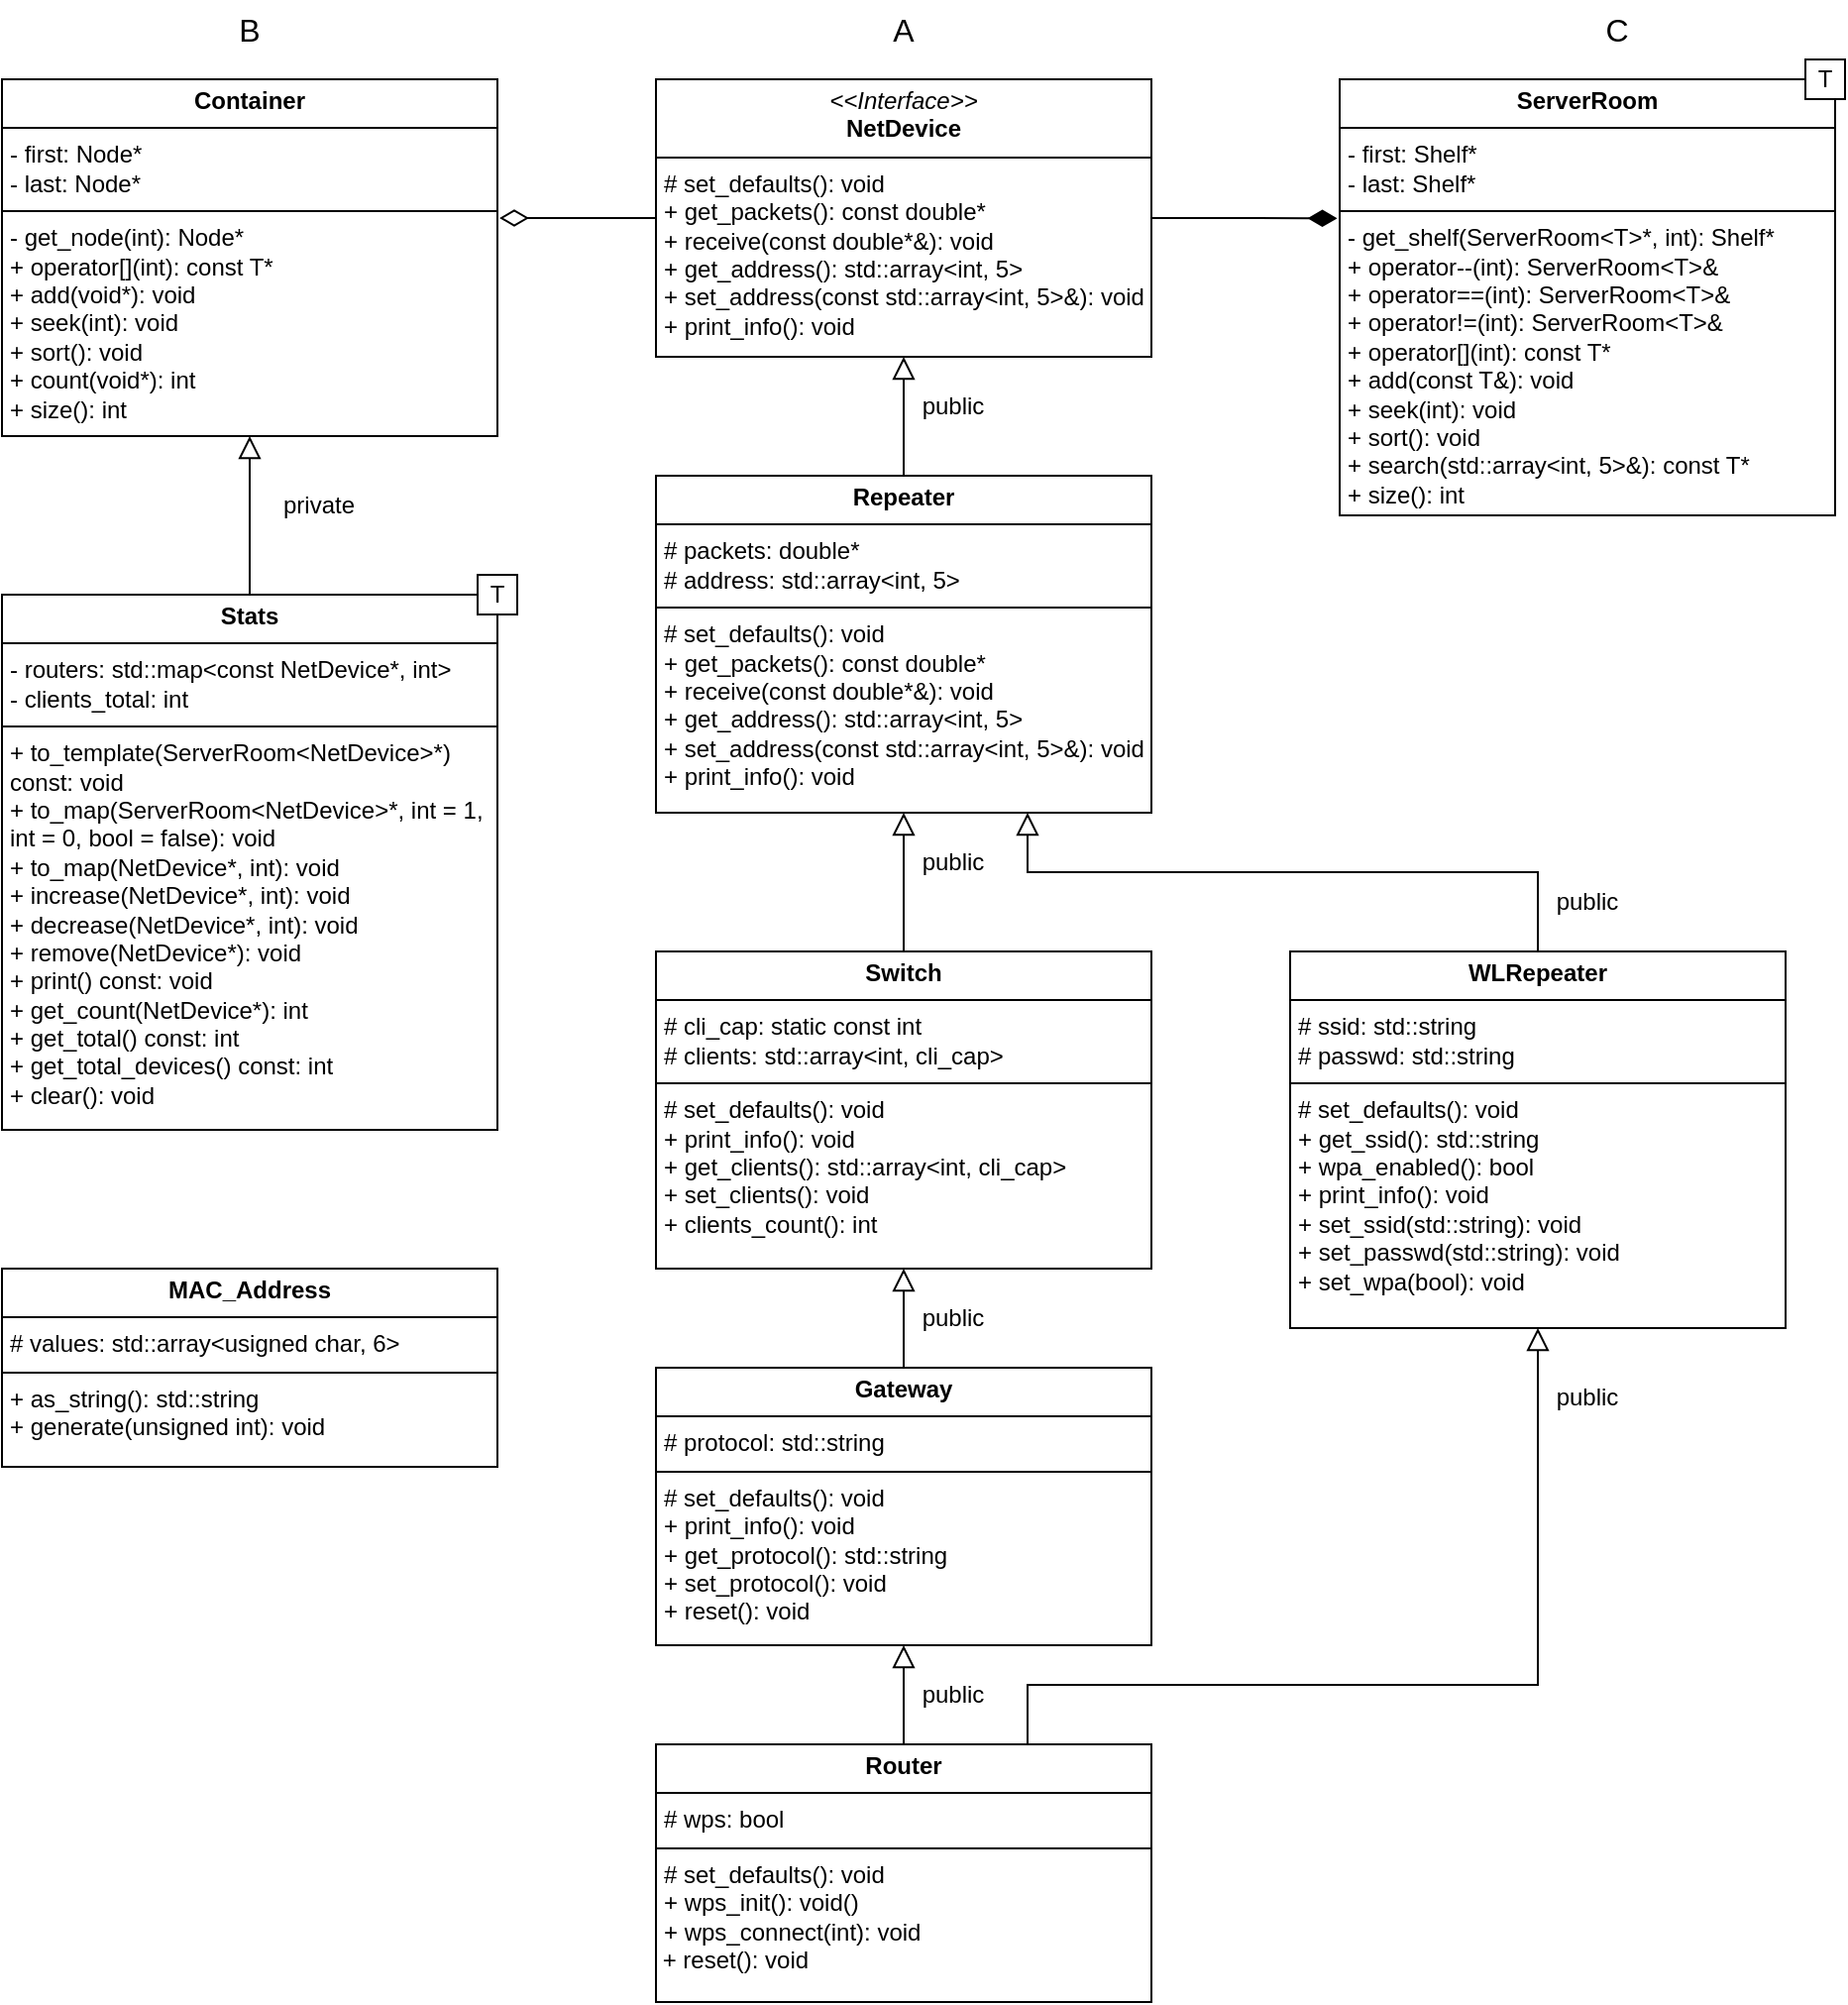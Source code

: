 <mxfile version="27.0.5">
  <diagram name="Page-1" id="3EERdPTI58_5zSgCEOm5">
    <mxGraphModel dx="1164" dy="929" grid="1" gridSize="10" guides="1" tooltips="1" connect="1" arrows="1" fold="1" page="1" pageScale="1" pageWidth="827" pageHeight="1169" math="0" shadow="0">
      <root>
        <mxCell id="0" />
        <mxCell id="1" parent="0" />
        <mxCell id="4TpmdamI_STimXyb8nPf-2" style="edgeStyle=orthogonalEdgeStyle;rounded=0;orthogonalLoop=1;jettySize=auto;html=1;entryX=0.5;entryY=1;entryDx=0;entryDy=0;endArrow=block;endFill=0;endSize=9;" parent="1" source="j1K3AjCH80N07U7lh2lf-5" target="j1K3AjCH80N07U7lh2lf-14" edge="1">
          <mxGeometry relative="1" as="geometry" />
        </mxCell>
        <mxCell id="j1K3AjCH80N07U7lh2lf-5" value="&lt;p style=&quot;margin:0px;margin-top:4px;text-align:center;&quot;&gt;&lt;b&gt;Repeater&lt;/b&gt;&lt;/p&gt;&lt;hr size=&quot;1&quot; style=&quot;border-style:solid;&quot;&gt;&lt;p style=&quot;margin:0px;margin-left:4px;&quot;&gt;# packets: double*&lt;/p&gt;&lt;p style=&quot;margin:0px;margin-left:4px;&quot;&gt;# address: std::array&amp;lt;int, 5&amp;gt;&lt;/p&gt;&lt;hr size=&quot;1&quot; style=&quot;border-style:solid;&quot;&gt;&lt;p style=&quot;margin:0px;margin-left:4px;&quot;&gt;# set_defaults(): void&lt;/p&gt;&lt;p style=&quot;margin:0px;margin-left:4px;&quot;&gt;+ get_packets(): const double*&lt;br&gt;+ receive(const double*&amp;amp;): void&lt;/p&gt;&lt;p style=&quot;margin:0px;margin-left:4px;&quot;&gt;+ get_address(): std::array&amp;lt;int, 5&amp;gt;&lt;/p&gt;&lt;p style=&quot;margin:0px;margin-left:4px;&quot;&gt;+ set_address(const std::array&amp;lt;int, 5&amp;gt;&amp;amp;): void&lt;/p&gt;&lt;p style=&quot;margin:0px;margin-left:4px;&quot;&gt;+ print_info(): void&lt;/p&gt;" style="verticalAlign=top;align=left;overflow=fill;html=1;whiteSpace=wrap;" parent="1" vertex="1">
          <mxGeometry x="400" y="240" width="250" height="170" as="geometry" />
        </mxCell>
        <mxCell id="j1K3AjCH80N07U7lh2lf-14" value="&lt;p style=&quot;margin:0px;margin-top:4px;text-align:center;&quot;&gt;&lt;i&gt;&amp;lt;&amp;lt;Interface&amp;gt;&amp;gt;&lt;/i&gt;&lt;br&gt;&lt;b&gt;NetDevice&lt;/b&gt;&lt;/p&gt;&lt;p style=&quot;margin:0px;margin-top:4px;text-align:center;&quot;&gt;&lt;/p&gt;&lt;hr size=&quot;1&quot; style=&quot;border-style:solid;&quot;&gt;&lt;p style=&quot;margin:0px;margin-left:4px;&quot;&gt;# set_defaults(): void&lt;/p&gt;&lt;p style=&quot;margin:0px;margin-left:4px;&quot;&gt;+ get_packets(): const double*&lt;br&gt;+ receive(const double*&amp;amp;): void&lt;/p&gt;&lt;p style=&quot;margin:0px;margin-left:4px;&quot;&gt;+ get_address(): std::array&amp;lt;int, 5&amp;gt;&lt;/p&gt;&lt;p style=&quot;margin:0px;margin-left:4px;&quot;&gt;+ set_address(const std::array&amp;lt;int, 5&amp;gt;&amp;amp;): void&lt;/p&gt;&lt;p style=&quot;margin:0px;margin-left:4px;&quot;&gt;+ print_info(): void&lt;/p&gt;" style="verticalAlign=top;align=left;overflow=fill;html=1;whiteSpace=wrap;" parent="1" vertex="1">
          <mxGeometry x="400" y="40" width="250" height="140" as="geometry" />
        </mxCell>
        <mxCell id="4TpmdamI_STimXyb8nPf-1" style="edgeStyle=orthogonalEdgeStyle;rounded=0;orthogonalLoop=1;jettySize=auto;html=1;entryX=0.5;entryY=1;entryDx=0;entryDy=0;endArrow=block;endFill=0;endSize=9;" parent="1" source="j1K3AjCH80N07U7lh2lf-16" target="j1K3AjCH80N07U7lh2lf-5" edge="1">
          <mxGeometry relative="1" as="geometry" />
        </mxCell>
        <mxCell id="j1K3AjCH80N07U7lh2lf-16" value="&lt;p style=&quot;margin:0px;margin-top:4px;text-align:center;&quot;&gt;&lt;b&gt;Switch&lt;/b&gt;&lt;/p&gt;&lt;hr size=&quot;1&quot; style=&quot;border-style:solid;&quot;&gt;&lt;p style=&quot;margin:0px;margin-left:4px;&quot;&gt;# cli_cap: static const int&lt;/p&gt;&lt;p style=&quot;margin:0px;margin-left:4px;&quot;&gt;# clients: std::array&amp;lt;int, cli_cap&amp;gt;&lt;/p&gt;&lt;hr size=&quot;1&quot; style=&quot;border-style:solid;&quot;&gt;&lt;p style=&quot;margin:0px;margin-left:4px;&quot;&gt;# set_defaults(): void&lt;/p&gt;&lt;p style=&quot;margin:0px;margin-left:4px;&quot;&gt;+ print_info(): void&lt;/p&gt;&lt;p style=&quot;margin:0px;margin-left:4px;&quot;&gt;+ get_clients(): std::array&amp;lt;int, cli_cap&amp;gt;&lt;/p&gt;&lt;p style=&quot;margin:0px;margin-left:4px;&quot;&gt;+ set_clients(): void&lt;/p&gt;&lt;p style=&quot;margin:0px;margin-left:4px;&quot;&gt;+ clients_count(): int&lt;/p&gt;&lt;p style=&quot;margin:0px;margin-left:4px;&quot;&gt;&lt;br&gt;&lt;/p&gt;" style="verticalAlign=top;align=left;overflow=fill;html=1;whiteSpace=wrap;" parent="1" vertex="1">
          <mxGeometry x="400" y="480" width="250" height="160" as="geometry" />
        </mxCell>
        <mxCell id="j1K3AjCH80N07U7lh2lf-19" style="edgeStyle=orthogonalEdgeStyle;rounded=0;orthogonalLoop=1;jettySize=auto;html=1;entryX=0.5;entryY=1;entryDx=0;entryDy=0;endArrow=block;endFill=0;endSize=9;" parent="1" source="j1K3AjCH80N07U7lh2lf-18" target="j1K3AjCH80N07U7lh2lf-16" edge="1">
          <mxGeometry relative="1" as="geometry" />
        </mxCell>
        <mxCell id="j1K3AjCH80N07U7lh2lf-18" value="&lt;p style=&quot;margin:0px;margin-top:4px;text-align:center;&quot;&gt;&lt;b&gt;Gateway&lt;/b&gt;&lt;/p&gt;&lt;hr size=&quot;1&quot; style=&quot;border-style:solid;&quot;&gt;&lt;p style=&quot;margin:0px;margin-left:4px;&quot;&gt;# protocol: std::string&lt;/p&gt;&lt;hr size=&quot;1&quot; style=&quot;border-style:solid;&quot;&gt;&lt;p style=&quot;margin:0px;margin-left:4px;&quot;&gt;# set_defaults(): void&lt;/p&gt;&lt;p style=&quot;margin:0px;margin-left:4px;&quot;&gt;+ print_info(): void&lt;/p&gt;&lt;p style=&quot;margin:0px;margin-left:4px;&quot;&gt;+ get_protocol(): std::string&lt;/p&gt;&lt;p style=&quot;margin:0px;margin-left:4px;&quot;&gt;+ set_protocol(): void&lt;/p&gt;&lt;p style=&quot;margin:0px;margin-left:4px;&quot;&gt;+ reset(): void&lt;/p&gt;&lt;p style=&quot;margin:0px;margin-left:4px;&quot;&gt;&lt;br&gt;&lt;/p&gt;" style="verticalAlign=top;align=left;overflow=fill;html=1;whiteSpace=wrap;" parent="1" vertex="1">
          <mxGeometry x="400" y="690" width="250" height="140" as="geometry" />
        </mxCell>
        <mxCell id="j1K3AjCH80N07U7lh2lf-22" style="edgeStyle=orthogonalEdgeStyle;rounded=0;orthogonalLoop=1;jettySize=auto;html=1;entryX=0.5;entryY=1;entryDx=0;entryDy=0;endArrow=block;endFill=0;endSize=9;" parent="1" source="j1K3AjCH80N07U7lh2lf-21" target="j1K3AjCH80N07U7lh2lf-18" edge="1">
          <mxGeometry relative="1" as="geometry" />
        </mxCell>
        <mxCell id="4TpmdamI_STimXyb8nPf-8" style="edgeStyle=orthogonalEdgeStyle;rounded=0;orthogonalLoop=1;jettySize=auto;html=1;exitX=0.75;exitY=0;exitDx=0;exitDy=0;entryX=0.5;entryY=1;entryDx=0;entryDy=0;endArrow=block;endFill=0;endSize=9;" parent="1" source="j1K3AjCH80N07U7lh2lf-21" target="4TpmdamI_STimXyb8nPf-5" edge="1">
          <mxGeometry relative="1" as="geometry">
            <Array as="points">
              <mxPoint x="588" y="850" />
              <mxPoint x="845" y="850" />
            </Array>
          </mxGeometry>
        </mxCell>
        <mxCell id="j1K3AjCH80N07U7lh2lf-21" value="&lt;p style=&quot;margin:0px;margin-top:4px;text-align:center;&quot;&gt;&lt;b&gt;Router&lt;/b&gt;&lt;/p&gt;&lt;hr size=&quot;1&quot; style=&quot;border-style:solid;&quot;&gt;&lt;p style=&quot;margin:0px;margin-left:4px;&quot;&gt;# wps: bool&lt;/p&gt;&lt;hr size=&quot;1&quot; style=&quot;border-style:solid;&quot;&gt;&lt;p style=&quot;margin:0px;margin-left:4px;&quot;&gt;# set_defaults(): void&lt;/p&gt;&lt;p style=&quot;margin:0px;margin-left:4px;&quot;&gt;+ wps_init(): void()&lt;/p&gt;&lt;p style=&quot;margin:0px;margin-left:4px;&quot;&gt;+ wps_connect(int): void&lt;/p&gt;&amp;nbsp;+ reset(): void" style="verticalAlign=top;align=left;overflow=fill;html=1;whiteSpace=wrap;" parent="1" vertex="1">
          <mxGeometry x="400" y="880" width="250" height="130" as="geometry" />
        </mxCell>
        <mxCell id="j1K3AjCH80N07U7lh2lf-24" value="&lt;p style=&quot;margin:0px;margin-top:4px;text-align:center;&quot;&gt;&lt;b&gt;Container&lt;/b&gt;&lt;/p&gt;&lt;hr size=&quot;1&quot; style=&quot;border-style:solid;&quot;&gt;&lt;p style=&quot;margin:0px;margin-left:4px;&quot;&gt;- first: Node*&lt;br&gt;- last: Node*&lt;/p&gt;&lt;hr size=&quot;1&quot; style=&quot;border-style:solid;&quot;&gt;&lt;p style=&quot;margin:0px;margin-left:4px;&quot;&gt;- get_node(int): Node*&lt;/p&gt;&lt;p style=&quot;margin:0px;margin-left:4px;&quot;&gt;+ operator[](int): const T*&lt;/p&gt;&lt;p style=&quot;margin:0px;margin-left:4px;&quot;&gt;+ add(void*): void&lt;/p&gt;&lt;p style=&quot;margin:0px;margin-left:4px;&quot;&gt;+ seek(int): void&lt;/p&gt;&lt;p style=&quot;margin:0px;margin-left:4px;&quot;&gt;+ sort(): void&lt;/p&gt;&lt;p style=&quot;margin:0px;margin-left:4px;&quot;&gt;+ count(void*): int&lt;/p&gt;&lt;p style=&quot;margin:0px;margin-left:4px;&quot;&gt;+ size(): int&lt;/p&gt;" style="verticalAlign=top;align=left;overflow=fill;html=1;whiteSpace=wrap;" parent="1" vertex="1">
          <mxGeometry x="70" y="40" width="250" height="180" as="geometry" />
        </mxCell>
        <mxCell id="4TpmdamI_STimXyb8nPf-6" style="edgeStyle=orthogonalEdgeStyle;rounded=0;orthogonalLoop=1;jettySize=auto;html=1;entryX=0.75;entryY=1;entryDx=0;entryDy=0;endArrow=block;endFill=0;endSize=9;" parent="1" source="4TpmdamI_STimXyb8nPf-5" target="j1K3AjCH80N07U7lh2lf-5" edge="1">
          <mxGeometry relative="1" as="geometry">
            <Array as="points">
              <mxPoint x="845" y="440" />
              <mxPoint x="588" y="440" />
            </Array>
          </mxGeometry>
        </mxCell>
        <mxCell id="4TpmdamI_STimXyb8nPf-5" value="&lt;p style=&quot;margin:0px;margin-top:4px;text-align:center;&quot;&gt;&lt;b&gt;WLRepeater&lt;/b&gt;&lt;/p&gt;&lt;hr size=&quot;1&quot; style=&quot;border-style:solid;&quot;&gt;&lt;p style=&quot;margin:0px;margin-left:4px;&quot;&gt;# ssid: std::string&lt;/p&gt;&lt;p style=&quot;margin:0px;margin-left:4px;&quot;&gt;# passwd: std::string&lt;/p&gt;&lt;hr size=&quot;1&quot; style=&quot;border-style:solid;&quot;&gt;&lt;p style=&quot;margin:0px;margin-left:4px;&quot;&gt;# set_defaults(): void&lt;/p&gt;&lt;p style=&quot;margin:0px;margin-left:4px;&quot;&gt;+ get_ssid(): std::string&lt;/p&gt;&lt;p style=&quot;margin:0px;margin-left:4px;&quot;&gt;+ wpa_enabled(): bool&lt;/p&gt;&lt;p style=&quot;margin:0px;margin-left:4px;&quot;&gt;+ print_info(): void&lt;/p&gt;&lt;p style=&quot;margin:0px;margin-left:4px;&quot;&gt;+ set_ssid(std::string): void&lt;/p&gt;&lt;p style=&quot;margin:0px;margin-left:4px;&quot;&gt;+ set_passwd(std::string): void&lt;/p&gt;&lt;p style=&quot;margin:0px;margin-left:4px;&quot;&gt;+ set_wpa(bool): void&lt;/p&gt;" style="verticalAlign=top;align=left;overflow=fill;html=1;whiteSpace=wrap;" parent="1" vertex="1">
          <mxGeometry x="720" y="480" width="250" height="190" as="geometry" />
        </mxCell>
        <mxCell id="-L_gHclry_AFJp6NymPL-7" style="edgeStyle=orthogonalEdgeStyle;rounded=0;orthogonalLoop=1;jettySize=auto;html=1;entryX=0.5;entryY=1;entryDx=0;entryDy=0;endSize=9;endArrow=block;endFill=0;" parent="1" source="UrO_Cnw27MyzmVQOzWlO-1" target="j1K3AjCH80N07U7lh2lf-24" edge="1">
          <mxGeometry relative="1" as="geometry" />
        </mxCell>
        <mxCell id="UrO_Cnw27MyzmVQOzWlO-1" value="&lt;p style=&quot;margin:0px;margin-top:4px;text-align:center;&quot;&gt;&lt;b&gt;Stats&lt;/b&gt;&lt;/p&gt;&lt;hr size=&quot;1&quot; style=&quot;border-style:solid;&quot;&gt;&lt;p style=&quot;margin:0px;margin-left:4px;&quot;&gt;- routers: std::map&amp;lt;const NetDevice*, int&amp;gt;&lt;br&gt;- clients_total: int&lt;/p&gt;&lt;hr size=&quot;1&quot; style=&quot;border-style:solid;&quot;&gt;&lt;p style=&quot;margin:0px;margin-left:4px;&quot;&gt;+ to_template(ServerRoom&amp;lt;NetDevice&amp;gt;*) const: void&lt;br&gt;+ to_map(ServerRoom&amp;lt;NetDevice&amp;gt;*, int = 1, int = 0, bool = false): void&lt;br&gt;+ to_map(NetDevice*, int): void&lt;br&gt;+ increase(NetDevice*, int): void&lt;br&gt;+ decrease(NetDevice*, int): void&lt;br&gt;+ remove(NetDevice*): void&lt;br&gt;+ print() const: void&lt;br&gt;+ get_count(NetDevice*): int&lt;br&gt;+ get_total() const: int&lt;br&gt;+ get_total_devices() const: int&lt;br&gt;+ clear(): void&lt;br&gt;&lt;br&gt;&lt;/p&gt;" style="verticalAlign=top;align=left;overflow=fill;html=1;whiteSpace=wrap;" parent="1" vertex="1">
          <mxGeometry x="70" y="300" width="250" height="270" as="geometry" />
        </mxCell>
        <mxCell id="UrO_Cnw27MyzmVQOzWlO-3" value="&lt;font style=&quot;font-size: 16px;&quot;&gt;C&lt;/font&gt;" style="text;html=1;align=center;verticalAlign=middle;whiteSpace=wrap;rounded=0;" parent="1" vertex="1">
          <mxGeometry x="855" width="60" height="30" as="geometry" />
        </mxCell>
        <mxCell id="UrO_Cnw27MyzmVQOzWlO-4" value="&lt;font style=&quot;font-size: 16px;&quot;&gt;A&lt;/font&gt;" style="text;html=1;align=center;verticalAlign=middle;whiteSpace=wrap;rounded=0;" parent="1" vertex="1">
          <mxGeometry x="495" width="60" height="30" as="geometry" />
        </mxCell>
        <mxCell id="UrO_Cnw27MyzmVQOzWlO-5" value="&lt;font style=&quot;font-size: 16px;&quot;&gt;B&lt;/font&gt;" style="text;html=1;align=center;verticalAlign=middle;whiteSpace=wrap;rounded=0;" parent="1" vertex="1">
          <mxGeometry x="165" width="60" height="30" as="geometry" />
        </mxCell>
        <mxCell id="UrO_Cnw27MyzmVQOzWlO-6" value="public" style="text;html=1;align=center;verticalAlign=middle;whiteSpace=wrap;rounded=0;" parent="1" vertex="1">
          <mxGeometry x="520" y="190" width="60" height="30" as="geometry" />
        </mxCell>
        <mxCell id="UrO_Cnw27MyzmVQOzWlO-7" value="public" style="text;html=1;align=center;verticalAlign=middle;whiteSpace=wrap;rounded=0;" parent="1" vertex="1">
          <mxGeometry x="520" y="420" width="60" height="30" as="geometry" />
        </mxCell>
        <mxCell id="UrO_Cnw27MyzmVQOzWlO-8" value="public" style="text;html=1;align=center;verticalAlign=middle;whiteSpace=wrap;rounded=0;" parent="1" vertex="1">
          <mxGeometry x="520" y="650" width="60" height="30" as="geometry" />
        </mxCell>
        <mxCell id="UrO_Cnw27MyzmVQOzWlO-9" value="public" style="text;html=1;align=center;verticalAlign=middle;whiteSpace=wrap;rounded=0;" parent="1" vertex="1">
          <mxGeometry x="520" y="840" width="60" height="30" as="geometry" />
        </mxCell>
        <mxCell id="UrO_Cnw27MyzmVQOzWlO-10" value="public" style="text;html=1;align=center;verticalAlign=middle;whiteSpace=wrap;rounded=0;" parent="1" vertex="1">
          <mxGeometry x="840" y="440" width="60" height="30" as="geometry" />
        </mxCell>
        <mxCell id="UrO_Cnw27MyzmVQOzWlO-11" value="public" style="text;html=1;align=center;verticalAlign=middle;whiteSpace=wrap;rounded=0;" parent="1" vertex="1">
          <mxGeometry x="840" y="690" width="60" height="30" as="geometry" />
        </mxCell>
        <mxCell id="-L_gHclry_AFJp6NymPL-1" style="edgeStyle=orthogonalEdgeStyle;rounded=0;orthogonalLoop=1;jettySize=auto;html=1;endArrow=diamondThin;endFill=0;endSize=12;" parent="1" source="j1K3AjCH80N07U7lh2lf-14" edge="1">
          <mxGeometry relative="1" as="geometry">
            <mxPoint x="321" y="110" as="targetPoint" />
          </mxGeometry>
        </mxCell>
        <mxCell id="-L_gHclry_AFJp6NymPL-2" style="edgeStyle=orthogonalEdgeStyle;rounded=0;orthogonalLoop=1;jettySize=auto;html=1;endArrow=diamondThin;endFill=1;endSize=12;entryX=-0.005;entryY=0.319;entryDx=0;entryDy=0;entryPerimeter=0;" parent="1" source="j1K3AjCH80N07U7lh2lf-14" target="-L_gHclry_AFJp6NymPL-3" edge="1">
          <mxGeometry relative="1" as="geometry">
            <mxPoint x="740" y="130" as="targetPoint" />
          </mxGeometry>
        </mxCell>
        <mxCell id="-L_gHclry_AFJp6NymPL-3" value="&lt;p style=&quot;margin:0px;margin-top:4px;text-align:center;&quot;&gt;&lt;b&gt;ServerRoom&lt;/b&gt;&lt;/p&gt;&lt;hr size=&quot;1&quot; style=&quot;border-style:solid;&quot;&gt;&lt;p style=&quot;margin:0px;margin-left:4px;&quot;&gt;- first: Shelf*&lt;br&gt;- last: Shelf*&lt;/p&gt;&lt;hr size=&quot;1&quot; style=&quot;border-style:solid;&quot;&gt;&lt;p style=&quot;margin:0px;margin-left:4px;&quot;&gt;- get_shelf(ServerRoom&amp;lt;T&amp;gt;*, int): Shelf*&lt;/p&gt;&lt;p style=&quot;margin:0px;margin-left:4px;&quot;&gt;+ operator--(int): ServerRoom&amp;lt;T&amp;gt;&amp;amp;&lt;/p&gt;&lt;p style=&quot;margin:0px;margin-left:4px;&quot;&gt;+ operator==(int): ServerRoom&amp;lt;T&amp;gt;&amp;amp;&lt;/p&gt;&lt;p style=&quot;margin:0px;margin-left:4px;&quot;&gt;+ operator!=(int): ServerRoom&amp;lt;T&amp;gt;&amp;amp;&lt;/p&gt;&lt;p style=&quot;margin:0px;margin-left:4px;&quot;&gt;+ operator[](int): const T*&lt;/p&gt;&lt;p style=&quot;margin:0px;margin-left:4px;&quot;&gt;+ add(const T&amp;amp;): void&lt;/p&gt;&lt;p style=&quot;margin:0px;margin-left:4px;&quot;&gt;+ seek(int): void&lt;/p&gt;&lt;p style=&quot;margin:0px;margin-left:4px;&quot;&gt;+ sort(): void&lt;/p&gt;&lt;p style=&quot;margin:0px;margin-left:4px;&quot;&gt;+ search(std::array&amp;lt;int, 5&amp;gt;&amp;amp;): const T*&lt;/p&gt;&lt;p style=&quot;margin:0px;margin-left:4px;&quot;&gt;+ size(): int&lt;/p&gt;" style="verticalAlign=top;align=left;overflow=fill;html=1;whiteSpace=wrap;" parent="1" vertex="1">
          <mxGeometry x="745" y="40" width="250" height="220" as="geometry" />
        </mxCell>
        <mxCell id="-L_gHclry_AFJp6NymPL-5" value="T" style="rounded=0;whiteSpace=wrap;html=1;" parent="1" vertex="1">
          <mxGeometry x="310" y="290" width="20" height="20" as="geometry" />
        </mxCell>
        <mxCell id="-L_gHclry_AFJp6NymPL-6" value="private" style="text;html=1;align=center;verticalAlign=middle;whiteSpace=wrap;rounded=0;" parent="1" vertex="1">
          <mxGeometry x="200" y="240" width="60" height="30" as="geometry" />
        </mxCell>
        <mxCell id="qvfqNvik_dng9_O-TNWa-1" value="T" style="rounded=0;whiteSpace=wrap;html=1;" vertex="1" parent="1">
          <mxGeometry x="980" y="30" width="20" height="20" as="geometry" />
        </mxCell>
        <mxCell id="qvfqNvik_dng9_O-TNWa-2" value="&lt;p style=&quot;margin:0px;margin-top:4px;text-align:center;&quot;&gt;&lt;b&gt;MAC_Address&lt;/b&gt;&lt;/p&gt;&lt;hr size=&quot;1&quot; style=&quot;border-style:solid;&quot;&gt;&lt;p style=&quot;margin:0px;margin-left:4px;&quot;&gt;# values: std::array&amp;lt;usigned char, 6&amp;gt;&lt;/p&gt;&lt;hr size=&quot;1&quot; style=&quot;border-style:solid;&quot;&gt;&lt;p style=&quot;margin:0px;margin-left:4px;&quot;&gt;&lt;span style=&quot;background-color: transparent; color: light-dark(rgb(0, 0, 0), rgb(255, 255, 255));&quot;&gt;+ as_string(): std::string&lt;/span&gt;&lt;/p&gt;&lt;p style=&quot;margin:0px;margin-left:4px;&quot;&gt;+ generate(unsigned int): void&lt;/p&gt;&lt;p style=&quot;margin:0px;margin-left:4px;&quot;&gt;&lt;br&gt;&lt;/p&gt;" style="verticalAlign=top;align=left;overflow=fill;html=1;whiteSpace=wrap;" vertex="1" parent="1">
          <mxGeometry x="70" y="640" width="250" height="100" as="geometry" />
        </mxCell>
      </root>
    </mxGraphModel>
  </diagram>
</mxfile>
